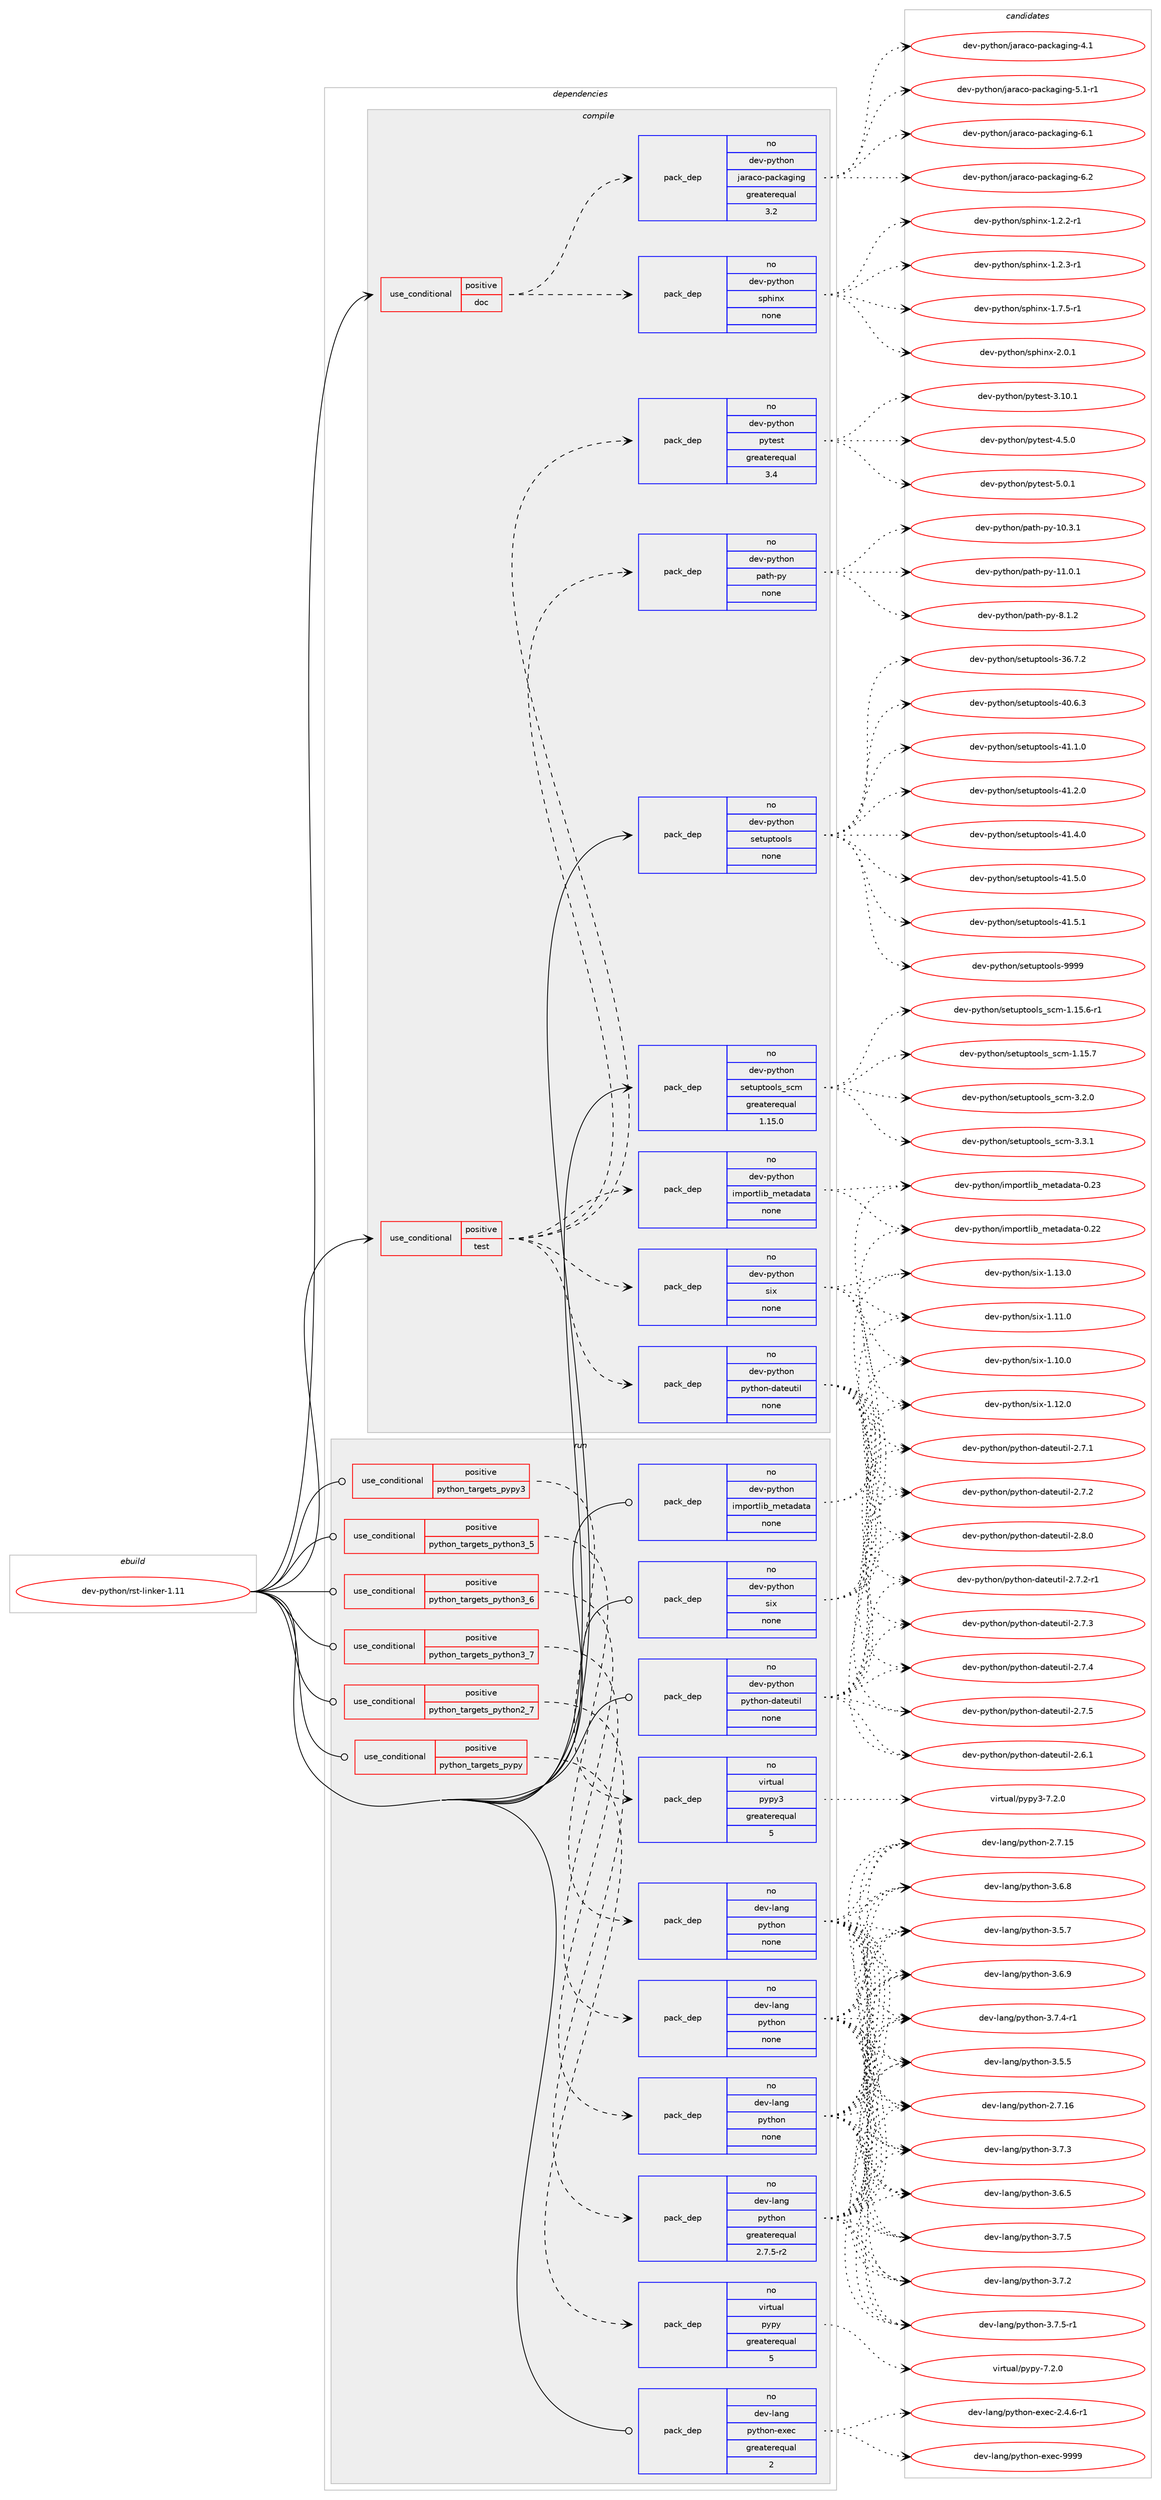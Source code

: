 digraph prolog {

# *************
# Graph options
# *************

newrank=true;
concentrate=true;
compound=true;
graph [rankdir=LR,fontname=Helvetica,fontsize=10,ranksep=1.5];#, ranksep=2.5, nodesep=0.2];
edge  [arrowhead=vee];
node  [fontname=Helvetica,fontsize=10];

# **********
# The ebuild
# **********

subgraph cluster_leftcol {
color=gray;
rank=same;
label=<<i>ebuild</i>>;
id [label="dev-python/rst-linker-1.11", color=red, width=4, href="../dev-python/rst-linker-1.11.svg"];
}

# ****************
# The dependencies
# ****************

subgraph cluster_midcol {
color=gray;
label=<<i>dependencies</i>>;
subgraph cluster_compile {
fillcolor="#eeeeee";
style=filled;
label=<<i>compile</i>>;
subgraph cond148916 {
dependency635995 [label=<<TABLE BORDER="0" CELLBORDER="1" CELLSPACING="0" CELLPADDING="4"><TR><TD ROWSPAN="3" CELLPADDING="10">use_conditional</TD></TR><TR><TD>positive</TD></TR><TR><TD>doc</TD></TR></TABLE>>, shape=none, color=red];
subgraph pack475198 {
dependency635996 [label=<<TABLE BORDER="0" CELLBORDER="1" CELLSPACING="0" CELLPADDING="4" WIDTH="220"><TR><TD ROWSPAN="6" CELLPADDING="30">pack_dep</TD></TR><TR><TD WIDTH="110">no</TD></TR><TR><TD>dev-python</TD></TR><TR><TD>jaraco-packaging</TD></TR><TR><TD>greaterequal</TD></TR><TR><TD>3.2</TD></TR></TABLE>>, shape=none, color=blue];
}
dependency635995:e -> dependency635996:w [weight=20,style="dashed",arrowhead="vee"];
subgraph pack475199 {
dependency635997 [label=<<TABLE BORDER="0" CELLBORDER="1" CELLSPACING="0" CELLPADDING="4" WIDTH="220"><TR><TD ROWSPAN="6" CELLPADDING="30">pack_dep</TD></TR><TR><TD WIDTH="110">no</TD></TR><TR><TD>dev-python</TD></TR><TR><TD>sphinx</TD></TR><TR><TD>none</TD></TR><TR><TD></TD></TR></TABLE>>, shape=none, color=blue];
}
dependency635995:e -> dependency635997:w [weight=20,style="dashed",arrowhead="vee"];
}
id:e -> dependency635995:w [weight=20,style="solid",arrowhead="vee"];
subgraph cond148917 {
dependency635998 [label=<<TABLE BORDER="0" CELLBORDER="1" CELLSPACING="0" CELLPADDING="4"><TR><TD ROWSPAN="3" CELLPADDING="10">use_conditional</TD></TR><TR><TD>positive</TD></TR><TR><TD>test</TD></TR></TABLE>>, shape=none, color=red];
subgraph pack475200 {
dependency635999 [label=<<TABLE BORDER="0" CELLBORDER="1" CELLSPACING="0" CELLPADDING="4" WIDTH="220"><TR><TD ROWSPAN="6" CELLPADDING="30">pack_dep</TD></TR><TR><TD WIDTH="110">no</TD></TR><TR><TD>dev-python</TD></TR><TR><TD>importlib_metadata</TD></TR><TR><TD>none</TD></TR><TR><TD></TD></TR></TABLE>>, shape=none, color=blue];
}
dependency635998:e -> dependency635999:w [weight=20,style="dashed",arrowhead="vee"];
subgraph pack475201 {
dependency636000 [label=<<TABLE BORDER="0" CELLBORDER="1" CELLSPACING="0" CELLPADDING="4" WIDTH="220"><TR><TD ROWSPAN="6" CELLPADDING="30">pack_dep</TD></TR><TR><TD WIDTH="110">no</TD></TR><TR><TD>dev-python</TD></TR><TR><TD>python-dateutil</TD></TR><TR><TD>none</TD></TR><TR><TD></TD></TR></TABLE>>, shape=none, color=blue];
}
dependency635998:e -> dependency636000:w [weight=20,style="dashed",arrowhead="vee"];
subgraph pack475202 {
dependency636001 [label=<<TABLE BORDER="0" CELLBORDER="1" CELLSPACING="0" CELLPADDING="4" WIDTH="220"><TR><TD ROWSPAN="6" CELLPADDING="30">pack_dep</TD></TR><TR><TD WIDTH="110">no</TD></TR><TR><TD>dev-python</TD></TR><TR><TD>six</TD></TR><TR><TD>none</TD></TR><TR><TD></TD></TR></TABLE>>, shape=none, color=blue];
}
dependency635998:e -> dependency636001:w [weight=20,style="dashed",arrowhead="vee"];
subgraph pack475203 {
dependency636002 [label=<<TABLE BORDER="0" CELLBORDER="1" CELLSPACING="0" CELLPADDING="4" WIDTH="220"><TR><TD ROWSPAN="6" CELLPADDING="30">pack_dep</TD></TR><TR><TD WIDTH="110">no</TD></TR><TR><TD>dev-python</TD></TR><TR><TD>path-py</TD></TR><TR><TD>none</TD></TR><TR><TD></TD></TR></TABLE>>, shape=none, color=blue];
}
dependency635998:e -> dependency636002:w [weight=20,style="dashed",arrowhead="vee"];
subgraph pack475204 {
dependency636003 [label=<<TABLE BORDER="0" CELLBORDER="1" CELLSPACING="0" CELLPADDING="4" WIDTH="220"><TR><TD ROWSPAN="6" CELLPADDING="30">pack_dep</TD></TR><TR><TD WIDTH="110">no</TD></TR><TR><TD>dev-python</TD></TR><TR><TD>pytest</TD></TR><TR><TD>greaterequal</TD></TR><TR><TD>3.4</TD></TR></TABLE>>, shape=none, color=blue];
}
dependency635998:e -> dependency636003:w [weight=20,style="dashed",arrowhead="vee"];
}
id:e -> dependency635998:w [weight=20,style="solid",arrowhead="vee"];
subgraph pack475205 {
dependency636004 [label=<<TABLE BORDER="0" CELLBORDER="1" CELLSPACING="0" CELLPADDING="4" WIDTH="220"><TR><TD ROWSPAN="6" CELLPADDING="30">pack_dep</TD></TR><TR><TD WIDTH="110">no</TD></TR><TR><TD>dev-python</TD></TR><TR><TD>setuptools</TD></TR><TR><TD>none</TD></TR><TR><TD></TD></TR></TABLE>>, shape=none, color=blue];
}
id:e -> dependency636004:w [weight=20,style="solid",arrowhead="vee"];
subgraph pack475206 {
dependency636005 [label=<<TABLE BORDER="0" CELLBORDER="1" CELLSPACING="0" CELLPADDING="4" WIDTH="220"><TR><TD ROWSPAN="6" CELLPADDING="30">pack_dep</TD></TR><TR><TD WIDTH="110">no</TD></TR><TR><TD>dev-python</TD></TR><TR><TD>setuptools_scm</TD></TR><TR><TD>greaterequal</TD></TR><TR><TD>1.15.0</TD></TR></TABLE>>, shape=none, color=blue];
}
id:e -> dependency636005:w [weight=20,style="solid",arrowhead="vee"];
}
subgraph cluster_compileandrun {
fillcolor="#eeeeee";
style=filled;
label=<<i>compile and run</i>>;
}
subgraph cluster_run {
fillcolor="#eeeeee";
style=filled;
label=<<i>run</i>>;
subgraph cond148918 {
dependency636006 [label=<<TABLE BORDER="0" CELLBORDER="1" CELLSPACING="0" CELLPADDING="4"><TR><TD ROWSPAN="3" CELLPADDING="10">use_conditional</TD></TR><TR><TD>positive</TD></TR><TR><TD>python_targets_pypy</TD></TR></TABLE>>, shape=none, color=red];
subgraph pack475207 {
dependency636007 [label=<<TABLE BORDER="0" CELLBORDER="1" CELLSPACING="0" CELLPADDING="4" WIDTH="220"><TR><TD ROWSPAN="6" CELLPADDING="30">pack_dep</TD></TR><TR><TD WIDTH="110">no</TD></TR><TR><TD>virtual</TD></TR><TR><TD>pypy</TD></TR><TR><TD>greaterequal</TD></TR><TR><TD>5</TD></TR></TABLE>>, shape=none, color=blue];
}
dependency636006:e -> dependency636007:w [weight=20,style="dashed",arrowhead="vee"];
}
id:e -> dependency636006:w [weight=20,style="solid",arrowhead="odot"];
subgraph cond148919 {
dependency636008 [label=<<TABLE BORDER="0" CELLBORDER="1" CELLSPACING="0" CELLPADDING="4"><TR><TD ROWSPAN="3" CELLPADDING="10">use_conditional</TD></TR><TR><TD>positive</TD></TR><TR><TD>python_targets_pypy3</TD></TR></TABLE>>, shape=none, color=red];
subgraph pack475208 {
dependency636009 [label=<<TABLE BORDER="0" CELLBORDER="1" CELLSPACING="0" CELLPADDING="4" WIDTH="220"><TR><TD ROWSPAN="6" CELLPADDING="30">pack_dep</TD></TR><TR><TD WIDTH="110">no</TD></TR><TR><TD>virtual</TD></TR><TR><TD>pypy3</TD></TR><TR><TD>greaterequal</TD></TR><TR><TD>5</TD></TR></TABLE>>, shape=none, color=blue];
}
dependency636008:e -> dependency636009:w [weight=20,style="dashed",arrowhead="vee"];
}
id:e -> dependency636008:w [weight=20,style="solid",arrowhead="odot"];
subgraph cond148920 {
dependency636010 [label=<<TABLE BORDER="0" CELLBORDER="1" CELLSPACING="0" CELLPADDING="4"><TR><TD ROWSPAN="3" CELLPADDING="10">use_conditional</TD></TR><TR><TD>positive</TD></TR><TR><TD>python_targets_python2_7</TD></TR></TABLE>>, shape=none, color=red];
subgraph pack475209 {
dependency636011 [label=<<TABLE BORDER="0" CELLBORDER="1" CELLSPACING="0" CELLPADDING="4" WIDTH="220"><TR><TD ROWSPAN="6" CELLPADDING="30">pack_dep</TD></TR><TR><TD WIDTH="110">no</TD></TR><TR><TD>dev-lang</TD></TR><TR><TD>python</TD></TR><TR><TD>greaterequal</TD></TR><TR><TD>2.7.5-r2</TD></TR></TABLE>>, shape=none, color=blue];
}
dependency636010:e -> dependency636011:w [weight=20,style="dashed",arrowhead="vee"];
}
id:e -> dependency636010:w [weight=20,style="solid",arrowhead="odot"];
subgraph cond148921 {
dependency636012 [label=<<TABLE BORDER="0" CELLBORDER="1" CELLSPACING="0" CELLPADDING="4"><TR><TD ROWSPAN="3" CELLPADDING="10">use_conditional</TD></TR><TR><TD>positive</TD></TR><TR><TD>python_targets_python3_5</TD></TR></TABLE>>, shape=none, color=red];
subgraph pack475210 {
dependency636013 [label=<<TABLE BORDER="0" CELLBORDER="1" CELLSPACING="0" CELLPADDING="4" WIDTH="220"><TR><TD ROWSPAN="6" CELLPADDING="30">pack_dep</TD></TR><TR><TD WIDTH="110">no</TD></TR><TR><TD>dev-lang</TD></TR><TR><TD>python</TD></TR><TR><TD>none</TD></TR><TR><TD></TD></TR></TABLE>>, shape=none, color=blue];
}
dependency636012:e -> dependency636013:w [weight=20,style="dashed",arrowhead="vee"];
}
id:e -> dependency636012:w [weight=20,style="solid",arrowhead="odot"];
subgraph cond148922 {
dependency636014 [label=<<TABLE BORDER="0" CELLBORDER="1" CELLSPACING="0" CELLPADDING="4"><TR><TD ROWSPAN="3" CELLPADDING="10">use_conditional</TD></TR><TR><TD>positive</TD></TR><TR><TD>python_targets_python3_6</TD></TR></TABLE>>, shape=none, color=red];
subgraph pack475211 {
dependency636015 [label=<<TABLE BORDER="0" CELLBORDER="1" CELLSPACING="0" CELLPADDING="4" WIDTH="220"><TR><TD ROWSPAN="6" CELLPADDING="30">pack_dep</TD></TR><TR><TD WIDTH="110">no</TD></TR><TR><TD>dev-lang</TD></TR><TR><TD>python</TD></TR><TR><TD>none</TD></TR><TR><TD></TD></TR></TABLE>>, shape=none, color=blue];
}
dependency636014:e -> dependency636015:w [weight=20,style="dashed",arrowhead="vee"];
}
id:e -> dependency636014:w [weight=20,style="solid",arrowhead="odot"];
subgraph cond148923 {
dependency636016 [label=<<TABLE BORDER="0" CELLBORDER="1" CELLSPACING="0" CELLPADDING="4"><TR><TD ROWSPAN="3" CELLPADDING="10">use_conditional</TD></TR><TR><TD>positive</TD></TR><TR><TD>python_targets_python3_7</TD></TR></TABLE>>, shape=none, color=red];
subgraph pack475212 {
dependency636017 [label=<<TABLE BORDER="0" CELLBORDER="1" CELLSPACING="0" CELLPADDING="4" WIDTH="220"><TR><TD ROWSPAN="6" CELLPADDING="30">pack_dep</TD></TR><TR><TD WIDTH="110">no</TD></TR><TR><TD>dev-lang</TD></TR><TR><TD>python</TD></TR><TR><TD>none</TD></TR><TR><TD></TD></TR></TABLE>>, shape=none, color=blue];
}
dependency636016:e -> dependency636017:w [weight=20,style="dashed",arrowhead="vee"];
}
id:e -> dependency636016:w [weight=20,style="solid",arrowhead="odot"];
subgraph pack475213 {
dependency636018 [label=<<TABLE BORDER="0" CELLBORDER="1" CELLSPACING="0" CELLPADDING="4" WIDTH="220"><TR><TD ROWSPAN="6" CELLPADDING="30">pack_dep</TD></TR><TR><TD WIDTH="110">no</TD></TR><TR><TD>dev-lang</TD></TR><TR><TD>python-exec</TD></TR><TR><TD>greaterequal</TD></TR><TR><TD>2</TD></TR></TABLE>>, shape=none, color=blue];
}
id:e -> dependency636018:w [weight=20,style="solid",arrowhead="odot"];
subgraph pack475214 {
dependency636019 [label=<<TABLE BORDER="0" CELLBORDER="1" CELLSPACING="0" CELLPADDING="4" WIDTH="220"><TR><TD ROWSPAN="6" CELLPADDING="30">pack_dep</TD></TR><TR><TD WIDTH="110">no</TD></TR><TR><TD>dev-python</TD></TR><TR><TD>importlib_metadata</TD></TR><TR><TD>none</TD></TR><TR><TD></TD></TR></TABLE>>, shape=none, color=blue];
}
id:e -> dependency636019:w [weight=20,style="solid",arrowhead="odot"];
subgraph pack475215 {
dependency636020 [label=<<TABLE BORDER="0" CELLBORDER="1" CELLSPACING="0" CELLPADDING="4" WIDTH="220"><TR><TD ROWSPAN="6" CELLPADDING="30">pack_dep</TD></TR><TR><TD WIDTH="110">no</TD></TR><TR><TD>dev-python</TD></TR><TR><TD>python-dateutil</TD></TR><TR><TD>none</TD></TR><TR><TD></TD></TR></TABLE>>, shape=none, color=blue];
}
id:e -> dependency636020:w [weight=20,style="solid",arrowhead="odot"];
subgraph pack475216 {
dependency636021 [label=<<TABLE BORDER="0" CELLBORDER="1" CELLSPACING="0" CELLPADDING="4" WIDTH="220"><TR><TD ROWSPAN="6" CELLPADDING="30">pack_dep</TD></TR><TR><TD WIDTH="110">no</TD></TR><TR><TD>dev-python</TD></TR><TR><TD>six</TD></TR><TR><TD>none</TD></TR><TR><TD></TD></TR></TABLE>>, shape=none, color=blue];
}
id:e -> dependency636021:w [weight=20,style="solid",arrowhead="odot"];
}
}

# **************
# The candidates
# **************

subgraph cluster_choices {
rank=same;
color=gray;
label=<<i>candidates</i>>;

subgraph choice475198 {
color=black;
nodesep=1;
choice10010111845112121116104111110471069711497991114511297991079710310511010345524649 [label="dev-python/jaraco-packaging-4.1", color=red, width=4,href="../dev-python/jaraco-packaging-4.1.svg"];
choice100101118451121211161041111104710697114979911145112979910797103105110103455346494511449 [label="dev-python/jaraco-packaging-5.1-r1", color=red, width=4,href="../dev-python/jaraco-packaging-5.1-r1.svg"];
choice10010111845112121116104111110471069711497991114511297991079710310511010345544649 [label="dev-python/jaraco-packaging-6.1", color=red, width=4,href="../dev-python/jaraco-packaging-6.1.svg"];
choice10010111845112121116104111110471069711497991114511297991079710310511010345544650 [label="dev-python/jaraco-packaging-6.2", color=red, width=4,href="../dev-python/jaraco-packaging-6.2.svg"];
dependency635996:e -> choice10010111845112121116104111110471069711497991114511297991079710310511010345524649:w [style=dotted,weight="100"];
dependency635996:e -> choice100101118451121211161041111104710697114979911145112979910797103105110103455346494511449:w [style=dotted,weight="100"];
dependency635996:e -> choice10010111845112121116104111110471069711497991114511297991079710310511010345544649:w [style=dotted,weight="100"];
dependency635996:e -> choice10010111845112121116104111110471069711497991114511297991079710310511010345544650:w [style=dotted,weight="100"];
}
subgraph choice475199 {
color=black;
nodesep=1;
choice10010111845112121116104111110471151121041051101204549465046504511449 [label="dev-python/sphinx-1.2.2-r1", color=red, width=4,href="../dev-python/sphinx-1.2.2-r1.svg"];
choice10010111845112121116104111110471151121041051101204549465046514511449 [label="dev-python/sphinx-1.2.3-r1", color=red, width=4,href="../dev-python/sphinx-1.2.3-r1.svg"];
choice10010111845112121116104111110471151121041051101204549465546534511449 [label="dev-python/sphinx-1.7.5-r1", color=red, width=4,href="../dev-python/sphinx-1.7.5-r1.svg"];
choice1001011184511212111610411111047115112104105110120455046484649 [label="dev-python/sphinx-2.0.1", color=red, width=4,href="../dev-python/sphinx-2.0.1.svg"];
dependency635997:e -> choice10010111845112121116104111110471151121041051101204549465046504511449:w [style=dotted,weight="100"];
dependency635997:e -> choice10010111845112121116104111110471151121041051101204549465046514511449:w [style=dotted,weight="100"];
dependency635997:e -> choice10010111845112121116104111110471151121041051101204549465546534511449:w [style=dotted,weight="100"];
dependency635997:e -> choice1001011184511212111610411111047115112104105110120455046484649:w [style=dotted,weight="100"];
}
subgraph choice475200 {
color=black;
nodesep=1;
choice100101118451121211161041111104710510911211111411610810598951091011169710097116974548465050 [label="dev-python/importlib_metadata-0.22", color=red, width=4,href="../dev-python/importlib_metadata-0.22.svg"];
choice100101118451121211161041111104710510911211111411610810598951091011169710097116974548465051 [label="dev-python/importlib_metadata-0.23", color=red, width=4,href="../dev-python/importlib_metadata-0.23.svg"];
dependency635999:e -> choice100101118451121211161041111104710510911211111411610810598951091011169710097116974548465050:w [style=dotted,weight="100"];
dependency635999:e -> choice100101118451121211161041111104710510911211111411610810598951091011169710097116974548465051:w [style=dotted,weight="100"];
}
subgraph choice475201 {
color=black;
nodesep=1;
choice10010111845112121116104111110471121211161041111104510097116101117116105108455046544649 [label="dev-python/python-dateutil-2.6.1", color=red, width=4,href="../dev-python/python-dateutil-2.6.1.svg"];
choice10010111845112121116104111110471121211161041111104510097116101117116105108455046554649 [label="dev-python/python-dateutil-2.7.1", color=red, width=4,href="../dev-python/python-dateutil-2.7.1.svg"];
choice10010111845112121116104111110471121211161041111104510097116101117116105108455046554650 [label="dev-python/python-dateutil-2.7.2", color=red, width=4,href="../dev-python/python-dateutil-2.7.2.svg"];
choice100101118451121211161041111104711212111610411111045100971161011171161051084550465546504511449 [label="dev-python/python-dateutil-2.7.2-r1", color=red, width=4,href="../dev-python/python-dateutil-2.7.2-r1.svg"];
choice10010111845112121116104111110471121211161041111104510097116101117116105108455046554651 [label="dev-python/python-dateutil-2.7.3", color=red, width=4,href="../dev-python/python-dateutil-2.7.3.svg"];
choice10010111845112121116104111110471121211161041111104510097116101117116105108455046554652 [label="dev-python/python-dateutil-2.7.4", color=red, width=4,href="../dev-python/python-dateutil-2.7.4.svg"];
choice10010111845112121116104111110471121211161041111104510097116101117116105108455046554653 [label="dev-python/python-dateutil-2.7.5", color=red, width=4,href="../dev-python/python-dateutil-2.7.5.svg"];
choice10010111845112121116104111110471121211161041111104510097116101117116105108455046564648 [label="dev-python/python-dateutil-2.8.0", color=red, width=4,href="../dev-python/python-dateutil-2.8.0.svg"];
dependency636000:e -> choice10010111845112121116104111110471121211161041111104510097116101117116105108455046544649:w [style=dotted,weight="100"];
dependency636000:e -> choice10010111845112121116104111110471121211161041111104510097116101117116105108455046554649:w [style=dotted,weight="100"];
dependency636000:e -> choice10010111845112121116104111110471121211161041111104510097116101117116105108455046554650:w [style=dotted,weight="100"];
dependency636000:e -> choice100101118451121211161041111104711212111610411111045100971161011171161051084550465546504511449:w [style=dotted,weight="100"];
dependency636000:e -> choice10010111845112121116104111110471121211161041111104510097116101117116105108455046554651:w [style=dotted,weight="100"];
dependency636000:e -> choice10010111845112121116104111110471121211161041111104510097116101117116105108455046554652:w [style=dotted,weight="100"];
dependency636000:e -> choice10010111845112121116104111110471121211161041111104510097116101117116105108455046554653:w [style=dotted,weight="100"];
dependency636000:e -> choice10010111845112121116104111110471121211161041111104510097116101117116105108455046564648:w [style=dotted,weight="100"];
}
subgraph choice475202 {
color=black;
nodesep=1;
choice100101118451121211161041111104711510512045494649484648 [label="dev-python/six-1.10.0", color=red, width=4,href="../dev-python/six-1.10.0.svg"];
choice100101118451121211161041111104711510512045494649494648 [label="dev-python/six-1.11.0", color=red, width=4,href="../dev-python/six-1.11.0.svg"];
choice100101118451121211161041111104711510512045494649504648 [label="dev-python/six-1.12.0", color=red, width=4,href="../dev-python/six-1.12.0.svg"];
choice100101118451121211161041111104711510512045494649514648 [label="dev-python/six-1.13.0", color=red, width=4,href="../dev-python/six-1.13.0.svg"];
dependency636001:e -> choice100101118451121211161041111104711510512045494649484648:w [style=dotted,weight="100"];
dependency636001:e -> choice100101118451121211161041111104711510512045494649494648:w [style=dotted,weight="100"];
dependency636001:e -> choice100101118451121211161041111104711510512045494649504648:w [style=dotted,weight="100"];
dependency636001:e -> choice100101118451121211161041111104711510512045494649514648:w [style=dotted,weight="100"];
}
subgraph choice475203 {
color=black;
nodesep=1;
choice1001011184511212111610411111047112971161044511212145494846514649 [label="dev-python/path-py-10.3.1", color=red, width=4,href="../dev-python/path-py-10.3.1.svg"];
choice1001011184511212111610411111047112971161044511212145494946484649 [label="dev-python/path-py-11.0.1", color=red, width=4,href="../dev-python/path-py-11.0.1.svg"];
choice10010111845112121116104111110471129711610445112121455646494650 [label="dev-python/path-py-8.1.2", color=red, width=4,href="../dev-python/path-py-8.1.2.svg"];
dependency636002:e -> choice1001011184511212111610411111047112971161044511212145494846514649:w [style=dotted,weight="100"];
dependency636002:e -> choice1001011184511212111610411111047112971161044511212145494946484649:w [style=dotted,weight="100"];
dependency636002:e -> choice10010111845112121116104111110471129711610445112121455646494650:w [style=dotted,weight="100"];
}
subgraph choice475204 {
color=black;
nodesep=1;
choice100101118451121211161041111104711212111610111511645514649484649 [label="dev-python/pytest-3.10.1", color=red, width=4,href="../dev-python/pytest-3.10.1.svg"];
choice1001011184511212111610411111047112121116101115116455246534648 [label="dev-python/pytest-4.5.0", color=red, width=4,href="../dev-python/pytest-4.5.0.svg"];
choice1001011184511212111610411111047112121116101115116455346484649 [label="dev-python/pytest-5.0.1", color=red, width=4,href="../dev-python/pytest-5.0.1.svg"];
dependency636003:e -> choice100101118451121211161041111104711212111610111511645514649484649:w [style=dotted,weight="100"];
dependency636003:e -> choice1001011184511212111610411111047112121116101115116455246534648:w [style=dotted,weight="100"];
dependency636003:e -> choice1001011184511212111610411111047112121116101115116455346484649:w [style=dotted,weight="100"];
}
subgraph choice475205 {
color=black;
nodesep=1;
choice100101118451121211161041111104711510111611711211611111110811545515446554650 [label="dev-python/setuptools-36.7.2", color=red, width=4,href="../dev-python/setuptools-36.7.2.svg"];
choice100101118451121211161041111104711510111611711211611111110811545524846544651 [label="dev-python/setuptools-40.6.3", color=red, width=4,href="../dev-python/setuptools-40.6.3.svg"];
choice100101118451121211161041111104711510111611711211611111110811545524946494648 [label="dev-python/setuptools-41.1.0", color=red, width=4,href="../dev-python/setuptools-41.1.0.svg"];
choice100101118451121211161041111104711510111611711211611111110811545524946504648 [label="dev-python/setuptools-41.2.0", color=red, width=4,href="../dev-python/setuptools-41.2.0.svg"];
choice100101118451121211161041111104711510111611711211611111110811545524946524648 [label="dev-python/setuptools-41.4.0", color=red, width=4,href="../dev-python/setuptools-41.4.0.svg"];
choice100101118451121211161041111104711510111611711211611111110811545524946534648 [label="dev-python/setuptools-41.5.0", color=red, width=4,href="../dev-python/setuptools-41.5.0.svg"];
choice100101118451121211161041111104711510111611711211611111110811545524946534649 [label="dev-python/setuptools-41.5.1", color=red, width=4,href="../dev-python/setuptools-41.5.1.svg"];
choice10010111845112121116104111110471151011161171121161111111081154557575757 [label="dev-python/setuptools-9999", color=red, width=4,href="../dev-python/setuptools-9999.svg"];
dependency636004:e -> choice100101118451121211161041111104711510111611711211611111110811545515446554650:w [style=dotted,weight="100"];
dependency636004:e -> choice100101118451121211161041111104711510111611711211611111110811545524846544651:w [style=dotted,weight="100"];
dependency636004:e -> choice100101118451121211161041111104711510111611711211611111110811545524946494648:w [style=dotted,weight="100"];
dependency636004:e -> choice100101118451121211161041111104711510111611711211611111110811545524946504648:w [style=dotted,weight="100"];
dependency636004:e -> choice100101118451121211161041111104711510111611711211611111110811545524946524648:w [style=dotted,weight="100"];
dependency636004:e -> choice100101118451121211161041111104711510111611711211611111110811545524946534648:w [style=dotted,weight="100"];
dependency636004:e -> choice100101118451121211161041111104711510111611711211611111110811545524946534649:w [style=dotted,weight="100"];
dependency636004:e -> choice10010111845112121116104111110471151011161171121161111111081154557575757:w [style=dotted,weight="100"];
}
subgraph choice475206 {
color=black;
nodesep=1;
choice10010111845112121116104111110471151011161171121161111111081159511599109454946495346544511449 [label="dev-python/setuptools_scm-1.15.6-r1", color=red, width=4,href="../dev-python/setuptools_scm-1.15.6-r1.svg"];
choice1001011184511212111610411111047115101116117112116111111108115951159910945494649534655 [label="dev-python/setuptools_scm-1.15.7", color=red, width=4,href="../dev-python/setuptools_scm-1.15.7.svg"];
choice10010111845112121116104111110471151011161171121161111111081159511599109455146504648 [label="dev-python/setuptools_scm-3.2.0", color=red, width=4,href="../dev-python/setuptools_scm-3.2.0.svg"];
choice10010111845112121116104111110471151011161171121161111111081159511599109455146514649 [label="dev-python/setuptools_scm-3.3.1", color=red, width=4,href="../dev-python/setuptools_scm-3.3.1.svg"];
dependency636005:e -> choice10010111845112121116104111110471151011161171121161111111081159511599109454946495346544511449:w [style=dotted,weight="100"];
dependency636005:e -> choice1001011184511212111610411111047115101116117112116111111108115951159910945494649534655:w [style=dotted,weight="100"];
dependency636005:e -> choice10010111845112121116104111110471151011161171121161111111081159511599109455146504648:w [style=dotted,weight="100"];
dependency636005:e -> choice10010111845112121116104111110471151011161171121161111111081159511599109455146514649:w [style=dotted,weight="100"];
}
subgraph choice475207 {
color=black;
nodesep=1;
choice1181051141161179710847112121112121455546504648 [label="virtual/pypy-7.2.0", color=red, width=4,href="../virtual/pypy-7.2.0.svg"];
dependency636007:e -> choice1181051141161179710847112121112121455546504648:w [style=dotted,weight="100"];
}
subgraph choice475208 {
color=black;
nodesep=1;
choice118105114116117971084711212111212151455546504648 [label="virtual/pypy3-7.2.0", color=red, width=4,href="../virtual/pypy3-7.2.0.svg"];
dependency636009:e -> choice118105114116117971084711212111212151455546504648:w [style=dotted,weight="100"];
}
subgraph choice475209 {
color=black;
nodesep=1;
choice10010111845108971101034711212111610411111045504655464953 [label="dev-lang/python-2.7.15", color=red, width=4,href="../dev-lang/python-2.7.15.svg"];
choice10010111845108971101034711212111610411111045504655464954 [label="dev-lang/python-2.7.16", color=red, width=4,href="../dev-lang/python-2.7.16.svg"];
choice100101118451089711010347112121116104111110455146534653 [label="dev-lang/python-3.5.5", color=red, width=4,href="../dev-lang/python-3.5.5.svg"];
choice100101118451089711010347112121116104111110455146534655 [label="dev-lang/python-3.5.7", color=red, width=4,href="../dev-lang/python-3.5.7.svg"];
choice100101118451089711010347112121116104111110455146544653 [label="dev-lang/python-3.6.5", color=red, width=4,href="../dev-lang/python-3.6.5.svg"];
choice100101118451089711010347112121116104111110455146544656 [label="dev-lang/python-3.6.8", color=red, width=4,href="../dev-lang/python-3.6.8.svg"];
choice100101118451089711010347112121116104111110455146544657 [label="dev-lang/python-3.6.9", color=red, width=4,href="../dev-lang/python-3.6.9.svg"];
choice100101118451089711010347112121116104111110455146554650 [label="dev-lang/python-3.7.2", color=red, width=4,href="../dev-lang/python-3.7.2.svg"];
choice100101118451089711010347112121116104111110455146554651 [label="dev-lang/python-3.7.3", color=red, width=4,href="../dev-lang/python-3.7.3.svg"];
choice1001011184510897110103471121211161041111104551465546524511449 [label="dev-lang/python-3.7.4-r1", color=red, width=4,href="../dev-lang/python-3.7.4-r1.svg"];
choice100101118451089711010347112121116104111110455146554653 [label="dev-lang/python-3.7.5", color=red, width=4,href="../dev-lang/python-3.7.5.svg"];
choice1001011184510897110103471121211161041111104551465546534511449 [label="dev-lang/python-3.7.5-r1", color=red, width=4,href="../dev-lang/python-3.7.5-r1.svg"];
dependency636011:e -> choice10010111845108971101034711212111610411111045504655464953:w [style=dotted,weight="100"];
dependency636011:e -> choice10010111845108971101034711212111610411111045504655464954:w [style=dotted,weight="100"];
dependency636011:e -> choice100101118451089711010347112121116104111110455146534653:w [style=dotted,weight="100"];
dependency636011:e -> choice100101118451089711010347112121116104111110455146534655:w [style=dotted,weight="100"];
dependency636011:e -> choice100101118451089711010347112121116104111110455146544653:w [style=dotted,weight="100"];
dependency636011:e -> choice100101118451089711010347112121116104111110455146544656:w [style=dotted,weight="100"];
dependency636011:e -> choice100101118451089711010347112121116104111110455146544657:w [style=dotted,weight="100"];
dependency636011:e -> choice100101118451089711010347112121116104111110455146554650:w [style=dotted,weight="100"];
dependency636011:e -> choice100101118451089711010347112121116104111110455146554651:w [style=dotted,weight="100"];
dependency636011:e -> choice1001011184510897110103471121211161041111104551465546524511449:w [style=dotted,weight="100"];
dependency636011:e -> choice100101118451089711010347112121116104111110455146554653:w [style=dotted,weight="100"];
dependency636011:e -> choice1001011184510897110103471121211161041111104551465546534511449:w [style=dotted,weight="100"];
}
subgraph choice475210 {
color=black;
nodesep=1;
choice10010111845108971101034711212111610411111045504655464953 [label="dev-lang/python-2.7.15", color=red, width=4,href="../dev-lang/python-2.7.15.svg"];
choice10010111845108971101034711212111610411111045504655464954 [label="dev-lang/python-2.7.16", color=red, width=4,href="../dev-lang/python-2.7.16.svg"];
choice100101118451089711010347112121116104111110455146534653 [label="dev-lang/python-3.5.5", color=red, width=4,href="../dev-lang/python-3.5.5.svg"];
choice100101118451089711010347112121116104111110455146534655 [label="dev-lang/python-3.5.7", color=red, width=4,href="../dev-lang/python-3.5.7.svg"];
choice100101118451089711010347112121116104111110455146544653 [label="dev-lang/python-3.6.5", color=red, width=4,href="../dev-lang/python-3.6.5.svg"];
choice100101118451089711010347112121116104111110455146544656 [label="dev-lang/python-3.6.8", color=red, width=4,href="../dev-lang/python-3.6.8.svg"];
choice100101118451089711010347112121116104111110455146544657 [label="dev-lang/python-3.6.9", color=red, width=4,href="../dev-lang/python-3.6.9.svg"];
choice100101118451089711010347112121116104111110455146554650 [label="dev-lang/python-3.7.2", color=red, width=4,href="../dev-lang/python-3.7.2.svg"];
choice100101118451089711010347112121116104111110455146554651 [label="dev-lang/python-3.7.3", color=red, width=4,href="../dev-lang/python-3.7.3.svg"];
choice1001011184510897110103471121211161041111104551465546524511449 [label="dev-lang/python-3.7.4-r1", color=red, width=4,href="../dev-lang/python-3.7.4-r1.svg"];
choice100101118451089711010347112121116104111110455146554653 [label="dev-lang/python-3.7.5", color=red, width=4,href="../dev-lang/python-3.7.5.svg"];
choice1001011184510897110103471121211161041111104551465546534511449 [label="dev-lang/python-3.7.5-r1", color=red, width=4,href="../dev-lang/python-3.7.5-r1.svg"];
dependency636013:e -> choice10010111845108971101034711212111610411111045504655464953:w [style=dotted,weight="100"];
dependency636013:e -> choice10010111845108971101034711212111610411111045504655464954:w [style=dotted,weight="100"];
dependency636013:e -> choice100101118451089711010347112121116104111110455146534653:w [style=dotted,weight="100"];
dependency636013:e -> choice100101118451089711010347112121116104111110455146534655:w [style=dotted,weight="100"];
dependency636013:e -> choice100101118451089711010347112121116104111110455146544653:w [style=dotted,weight="100"];
dependency636013:e -> choice100101118451089711010347112121116104111110455146544656:w [style=dotted,weight="100"];
dependency636013:e -> choice100101118451089711010347112121116104111110455146544657:w [style=dotted,weight="100"];
dependency636013:e -> choice100101118451089711010347112121116104111110455146554650:w [style=dotted,weight="100"];
dependency636013:e -> choice100101118451089711010347112121116104111110455146554651:w [style=dotted,weight="100"];
dependency636013:e -> choice1001011184510897110103471121211161041111104551465546524511449:w [style=dotted,weight="100"];
dependency636013:e -> choice100101118451089711010347112121116104111110455146554653:w [style=dotted,weight="100"];
dependency636013:e -> choice1001011184510897110103471121211161041111104551465546534511449:w [style=dotted,weight="100"];
}
subgraph choice475211 {
color=black;
nodesep=1;
choice10010111845108971101034711212111610411111045504655464953 [label="dev-lang/python-2.7.15", color=red, width=4,href="../dev-lang/python-2.7.15.svg"];
choice10010111845108971101034711212111610411111045504655464954 [label="dev-lang/python-2.7.16", color=red, width=4,href="../dev-lang/python-2.7.16.svg"];
choice100101118451089711010347112121116104111110455146534653 [label="dev-lang/python-3.5.5", color=red, width=4,href="../dev-lang/python-3.5.5.svg"];
choice100101118451089711010347112121116104111110455146534655 [label="dev-lang/python-3.5.7", color=red, width=4,href="../dev-lang/python-3.5.7.svg"];
choice100101118451089711010347112121116104111110455146544653 [label="dev-lang/python-3.6.5", color=red, width=4,href="../dev-lang/python-3.6.5.svg"];
choice100101118451089711010347112121116104111110455146544656 [label="dev-lang/python-3.6.8", color=red, width=4,href="../dev-lang/python-3.6.8.svg"];
choice100101118451089711010347112121116104111110455146544657 [label="dev-lang/python-3.6.9", color=red, width=4,href="../dev-lang/python-3.6.9.svg"];
choice100101118451089711010347112121116104111110455146554650 [label="dev-lang/python-3.7.2", color=red, width=4,href="../dev-lang/python-3.7.2.svg"];
choice100101118451089711010347112121116104111110455146554651 [label="dev-lang/python-3.7.3", color=red, width=4,href="../dev-lang/python-3.7.3.svg"];
choice1001011184510897110103471121211161041111104551465546524511449 [label="dev-lang/python-3.7.4-r1", color=red, width=4,href="../dev-lang/python-3.7.4-r1.svg"];
choice100101118451089711010347112121116104111110455146554653 [label="dev-lang/python-3.7.5", color=red, width=4,href="../dev-lang/python-3.7.5.svg"];
choice1001011184510897110103471121211161041111104551465546534511449 [label="dev-lang/python-3.7.5-r1", color=red, width=4,href="../dev-lang/python-3.7.5-r1.svg"];
dependency636015:e -> choice10010111845108971101034711212111610411111045504655464953:w [style=dotted,weight="100"];
dependency636015:e -> choice10010111845108971101034711212111610411111045504655464954:w [style=dotted,weight="100"];
dependency636015:e -> choice100101118451089711010347112121116104111110455146534653:w [style=dotted,weight="100"];
dependency636015:e -> choice100101118451089711010347112121116104111110455146534655:w [style=dotted,weight="100"];
dependency636015:e -> choice100101118451089711010347112121116104111110455146544653:w [style=dotted,weight="100"];
dependency636015:e -> choice100101118451089711010347112121116104111110455146544656:w [style=dotted,weight="100"];
dependency636015:e -> choice100101118451089711010347112121116104111110455146544657:w [style=dotted,weight="100"];
dependency636015:e -> choice100101118451089711010347112121116104111110455146554650:w [style=dotted,weight="100"];
dependency636015:e -> choice100101118451089711010347112121116104111110455146554651:w [style=dotted,weight="100"];
dependency636015:e -> choice1001011184510897110103471121211161041111104551465546524511449:w [style=dotted,weight="100"];
dependency636015:e -> choice100101118451089711010347112121116104111110455146554653:w [style=dotted,weight="100"];
dependency636015:e -> choice1001011184510897110103471121211161041111104551465546534511449:w [style=dotted,weight="100"];
}
subgraph choice475212 {
color=black;
nodesep=1;
choice10010111845108971101034711212111610411111045504655464953 [label="dev-lang/python-2.7.15", color=red, width=4,href="../dev-lang/python-2.7.15.svg"];
choice10010111845108971101034711212111610411111045504655464954 [label="dev-lang/python-2.7.16", color=red, width=4,href="../dev-lang/python-2.7.16.svg"];
choice100101118451089711010347112121116104111110455146534653 [label="dev-lang/python-3.5.5", color=red, width=4,href="../dev-lang/python-3.5.5.svg"];
choice100101118451089711010347112121116104111110455146534655 [label="dev-lang/python-3.5.7", color=red, width=4,href="../dev-lang/python-3.5.7.svg"];
choice100101118451089711010347112121116104111110455146544653 [label="dev-lang/python-3.6.5", color=red, width=4,href="../dev-lang/python-3.6.5.svg"];
choice100101118451089711010347112121116104111110455146544656 [label="dev-lang/python-3.6.8", color=red, width=4,href="../dev-lang/python-3.6.8.svg"];
choice100101118451089711010347112121116104111110455146544657 [label="dev-lang/python-3.6.9", color=red, width=4,href="../dev-lang/python-3.6.9.svg"];
choice100101118451089711010347112121116104111110455146554650 [label="dev-lang/python-3.7.2", color=red, width=4,href="../dev-lang/python-3.7.2.svg"];
choice100101118451089711010347112121116104111110455146554651 [label="dev-lang/python-3.7.3", color=red, width=4,href="../dev-lang/python-3.7.3.svg"];
choice1001011184510897110103471121211161041111104551465546524511449 [label="dev-lang/python-3.7.4-r1", color=red, width=4,href="../dev-lang/python-3.7.4-r1.svg"];
choice100101118451089711010347112121116104111110455146554653 [label="dev-lang/python-3.7.5", color=red, width=4,href="../dev-lang/python-3.7.5.svg"];
choice1001011184510897110103471121211161041111104551465546534511449 [label="dev-lang/python-3.7.5-r1", color=red, width=4,href="../dev-lang/python-3.7.5-r1.svg"];
dependency636017:e -> choice10010111845108971101034711212111610411111045504655464953:w [style=dotted,weight="100"];
dependency636017:e -> choice10010111845108971101034711212111610411111045504655464954:w [style=dotted,weight="100"];
dependency636017:e -> choice100101118451089711010347112121116104111110455146534653:w [style=dotted,weight="100"];
dependency636017:e -> choice100101118451089711010347112121116104111110455146534655:w [style=dotted,weight="100"];
dependency636017:e -> choice100101118451089711010347112121116104111110455146544653:w [style=dotted,weight="100"];
dependency636017:e -> choice100101118451089711010347112121116104111110455146544656:w [style=dotted,weight="100"];
dependency636017:e -> choice100101118451089711010347112121116104111110455146544657:w [style=dotted,weight="100"];
dependency636017:e -> choice100101118451089711010347112121116104111110455146554650:w [style=dotted,weight="100"];
dependency636017:e -> choice100101118451089711010347112121116104111110455146554651:w [style=dotted,weight="100"];
dependency636017:e -> choice1001011184510897110103471121211161041111104551465546524511449:w [style=dotted,weight="100"];
dependency636017:e -> choice100101118451089711010347112121116104111110455146554653:w [style=dotted,weight="100"];
dependency636017:e -> choice1001011184510897110103471121211161041111104551465546534511449:w [style=dotted,weight="100"];
}
subgraph choice475213 {
color=black;
nodesep=1;
choice10010111845108971101034711212111610411111045101120101994550465246544511449 [label="dev-lang/python-exec-2.4.6-r1", color=red, width=4,href="../dev-lang/python-exec-2.4.6-r1.svg"];
choice10010111845108971101034711212111610411111045101120101994557575757 [label="dev-lang/python-exec-9999", color=red, width=4,href="../dev-lang/python-exec-9999.svg"];
dependency636018:e -> choice10010111845108971101034711212111610411111045101120101994550465246544511449:w [style=dotted,weight="100"];
dependency636018:e -> choice10010111845108971101034711212111610411111045101120101994557575757:w [style=dotted,weight="100"];
}
subgraph choice475214 {
color=black;
nodesep=1;
choice100101118451121211161041111104710510911211111411610810598951091011169710097116974548465050 [label="dev-python/importlib_metadata-0.22", color=red, width=4,href="../dev-python/importlib_metadata-0.22.svg"];
choice100101118451121211161041111104710510911211111411610810598951091011169710097116974548465051 [label="dev-python/importlib_metadata-0.23", color=red, width=4,href="../dev-python/importlib_metadata-0.23.svg"];
dependency636019:e -> choice100101118451121211161041111104710510911211111411610810598951091011169710097116974548465050:w [style=dotted,weight="100"];
dependency636019:e -> choice100101118451121211161041111104710510911211111411610810598951091011169710097116974548465051:w [style=dotted,weight="100"];
}
subgraph choice475215 {
color=black;
nodesep=1;
choice10010111845112121116104111110471121211161041111104510097116101117116105108455046544649 [label="dev-python/python-dateutil-2.6.1", color=red, width=4,href="../dev-python/python-dateutil-2.6.1.svg"];
choice10010111845112121116104111110471121211161041111104510097116101117116105108455046554649 [label="dev-python/python-dateutil-2.7.1", color=red, width=4,href="../dev-python/python-dateutil-2.7.1.svg"];
choice10010111845112121116104111110471121211161041111104510097116101117116105108455046554650 [label="dev-python/python-dateutil-2.7.2", color=red, width=4,href="../dev-python/python-dateutil-2.7.2.svg"];
choice100101118451121211161041111104711212111610411111045100971161011171161051084550465546504511449 [label="dev-python/python-dateutil-2.7.2-r1", color=red, width=4,href="../dev-python/python-dateutil-2.7.2-r1.svg"];
choice10010111845112121116104111110471121211161041111104510097116101117116105108455046554651 [label="dev-python/python-dateutil-2.7.3", color=red, width=4,href="../dev-python/python-dateutil-2.7.3.svg"];
choice10010111845112121116104111110471121211161041111104510097116101117116105108455046554652 [label="dev-python/python-dateutil-2.7.4", color=red, width=4,href="../dev-python/python-dateutil-2.7.4.svg"];
choice10010111845112121116104111110471121211161041111104510097116101117116105108455046554653 [label="dev-python/python-dateutil-2.7.5", color=red, width=4,href="../dev-python/python-dateutil-2.7.5.svg"];
choice10010111845112121116104111110471121211161041111104510097116101117116105108455046564648 [label="dev-python/python-dateutil-2.8.0", color=red, width=4,href="../dev-python/python-dateutil-2.8.0.svg"];
dependency636020:e -> choice10010111845112121116104111110471121211161041111104510097116101117116105108455046544649:w [style=dotted,weight="100"];
dependency636020:e -> choice10010111845112121116104111110471121211161041111104510097116101117116105108455046554649:w [style=dotted,weight="100"];
dependency636020:e -> choice10010111845112121116104111110471121211161041111104510097116101117116105108455046554650:w [style=dotted,weight="100"];
dependency636020:e -> choice100101118451121211161041111104711212111610411111045100971161011171161051084550465546504511449:w [style=dotted,weight="100"];
dependency636020:e -> choice10010111845112121116104111110471121211161041111104510097116101117116105108455046554651:w [style=dotted,weight="100"];
dependency636020:e -> choice10010111845112121116104111110471121211161041111104510097116101117116105108455046554652:w [style=dotted,weight="100"];
dependency636020:e -> choice10010111845112121116104111110471121211161041111104510097116101117116105108455046554653:w [style=dotted,weight="100"];
dependency636020:e -> choice10010111845112121116104111110471121211161041111104510097116101117116105108455046564648:w [style=dotted,weight="100"];
}
subgraph choice475216 {
color=black;
nodesep=1;
choice100101118451121211161041111104711510512045494649484648 [label="dev-python/six-1.10.0", color=red, width=4,href="../dev-python/six-1.10.0.svg"];
choice100101118451121211161041111104711510512045494649494648 [label="dev-python/six-1.11.0", color=red, width=4,href="../dev-python/six-1.11.0.svg"];
choice100101118451121211161041111104711510512045494649504648 [label="dev-python/six-1.12.0", color=red, width=4,href="../dev-python/six-1.12.0.svg"];
choice100101118451121211161041111104711510512045494649514648 [label="dev-python/six-1.13.0", color=red, width=4,href="../dev-python/six-1.13.0.svg"];
dependency636021:e -> choice100101118451121211161041111104711510512045494649484648:w [style=dotted,weight="100"];
dependency636021:e -> choice100101118451121211161041111104711510512045494649494648:w [style=dotted,weight="100"];
dependency636021:e -> choice100101118451121211161041111104711510512045494649504648:w [style=dotted,weight="100"];
dependency636021:e -> choice100101118451121211161041111104711510512045494649514648:w [style=dotted,weight="100"];
}
}

}
